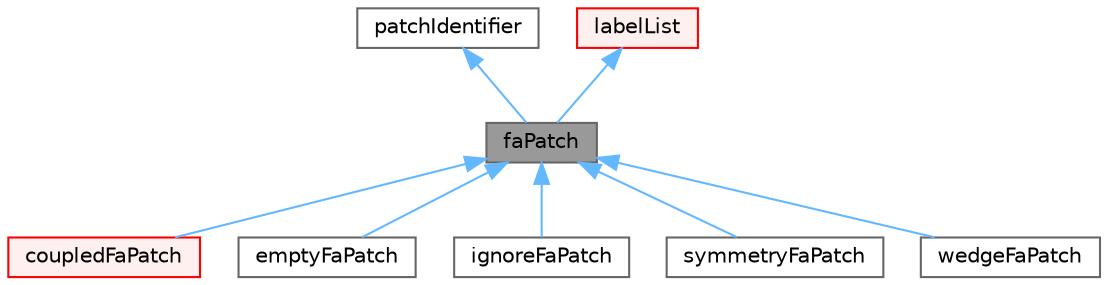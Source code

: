 digraph "faPatch"
{
 // LATEX_PDF_SIZE
  bgcolor="transparent";
  edge [fontname=Helvetica,fontsize=10,labelfontname=Helvetica,labelfontsize=10];
  node [fontname=Helvetica,fontsize=10,shape=box,height=0.2,width=0.4];
  Node1 [id="Node000001",label="faPatch",height=0.2,width=0.4,color="gray40", fillcolor="grey60", style="filled", fontcolor="black",tooltip="Finite area patch class. Used for 2-D non-Euclidian finite area method."];
  Node2 -> Node1 [id="edge1_Node000001_Node000002",dir="back",color="steelblue1",style="solid",tooltip=" "];
  Node2 [id="Node000002",label="patchIdentifier",height=0.2,width=0.4,color="gray40", fillcolor="white", style="filled",URL="$classFoam_1_1patchIdentifier.html",tooltip="Identifies a patch by name and index, with optional physical type and group information."];
  Node3 -> Node1 [id="edge2_Node000001_Node000003",dir="back",color="steelblue1",style="solid",tooltip=" "];
  Node3 [id="Node000003",label="labelList",height=0.2,width=0.4,color="red", fillcolor="#FFF0F0", style="filled",URL="$classFoam_1_1List.html",tooltip=" "];
  Node1 -> Node7 [id="edge3_Node000001_Node000007",dir="back",color="steelblue1",style="solid",tooltip=" "];
  Node7 [id="Node000007",label="coupledFaPatch",height=0.2,width=0.4,color="red", fillcolor="#FFF0F0", style="filled",URL="$classFoam_1_1coupledFaPatch.html",tooltip="coupledFaPatch is an abstract base class for patches that couple regions of the computational domain ..."];
  Node1 -> Node10 [id="edge4_Node000001_Node000010",dir="back",color="steelblue1",style="solid",tooltip=" "];
  Node10 [id="Node000010",label="emptyFaPatch",height=0.2,width=0.4,color="gray40", fillcolor="white", style="filled",URL="$classFoam_1_1emptyFaPatch.html",tooltip="A patch which will not exist in the faMesh. Typical example is a front and back plane of a 2-D geomet..."];
  Node1 -> Node11 [id="edge5_Node000001_Node000011",dir="back",color="steelblue1",style="solid",tooltip=" "];
  Node11 [id="Node000011",label="ignoreFaPatch",height=0.2,width=0.4,color="gray40", fillcolor="white", style="filled",URL="$classFoam_1_1ignoreFaPatch.html",tooltip="A patch which will not exist in the faMesh. Typical example is a front and back plane of a 2-D geomet..."];
  Node1 -> Node12 [id="edge6_Node000001_Node000012",dir="back",color="steelblue1",style="solid",tooltip=" "];
  Node12 [id="Node000012",label="symmetryFaPatch",height=0.2,width=0.4,color="gray40", fillcolor="white", style="filled",URL="$classFoam_1_1symmetryFaPatch.html",tooltip="Symmetry-plane patch."];
  Node1 -> Node13 [id="edge7_Node000001_Node000013",dir="back",color="steelblue1",style="solid",tooltip=" "];
  Node13 [id="Node000013",label="wedgeFaPatch",height=0.2,width=0.4,color="gray40", fillcolor="white", style="filled",URL="$classFoam_1_1wedgeFaPatch.html",tooltip="Wedge front and back plane patch."];
}
